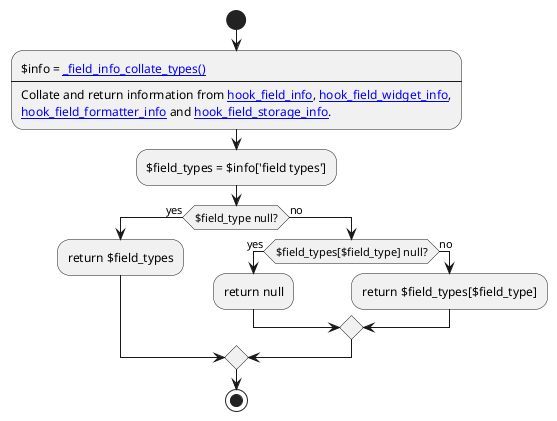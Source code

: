 @startuml

start
:$info = [[_field_info_collate_types _field_info_collate_types()]]
----
Collate and return information from [[https://api.drupal.org/api/drupal/modules!field!field.api.php/function/hook_field_info/7 hook_field_info]], [[https://api.drupal.org/api/drupal/modules!field!field.api.php/function/hook_field_widget_info/7 hook_field_widget_info]],
[[https://api.drupal.org/api/drupal/modules!field!field.api.php/function/hook_field_formatter_info/7 hook_field_formatter_info]] and [[https://api.drupal.org/api/drupal/modules!field!field.api.php/function/hook_field_storage_info/7 hook_field_storage_info]].;
:$field_types = $info['field types'];
if ($field_type null?) then (yes)
  :return $field_types;
else (no)
  if ($field_types[$field_type] null?) then (yes)
    :return null;
  else (no)
    :return $field_types[$field_type];
  endif
endif
stop

@enduml